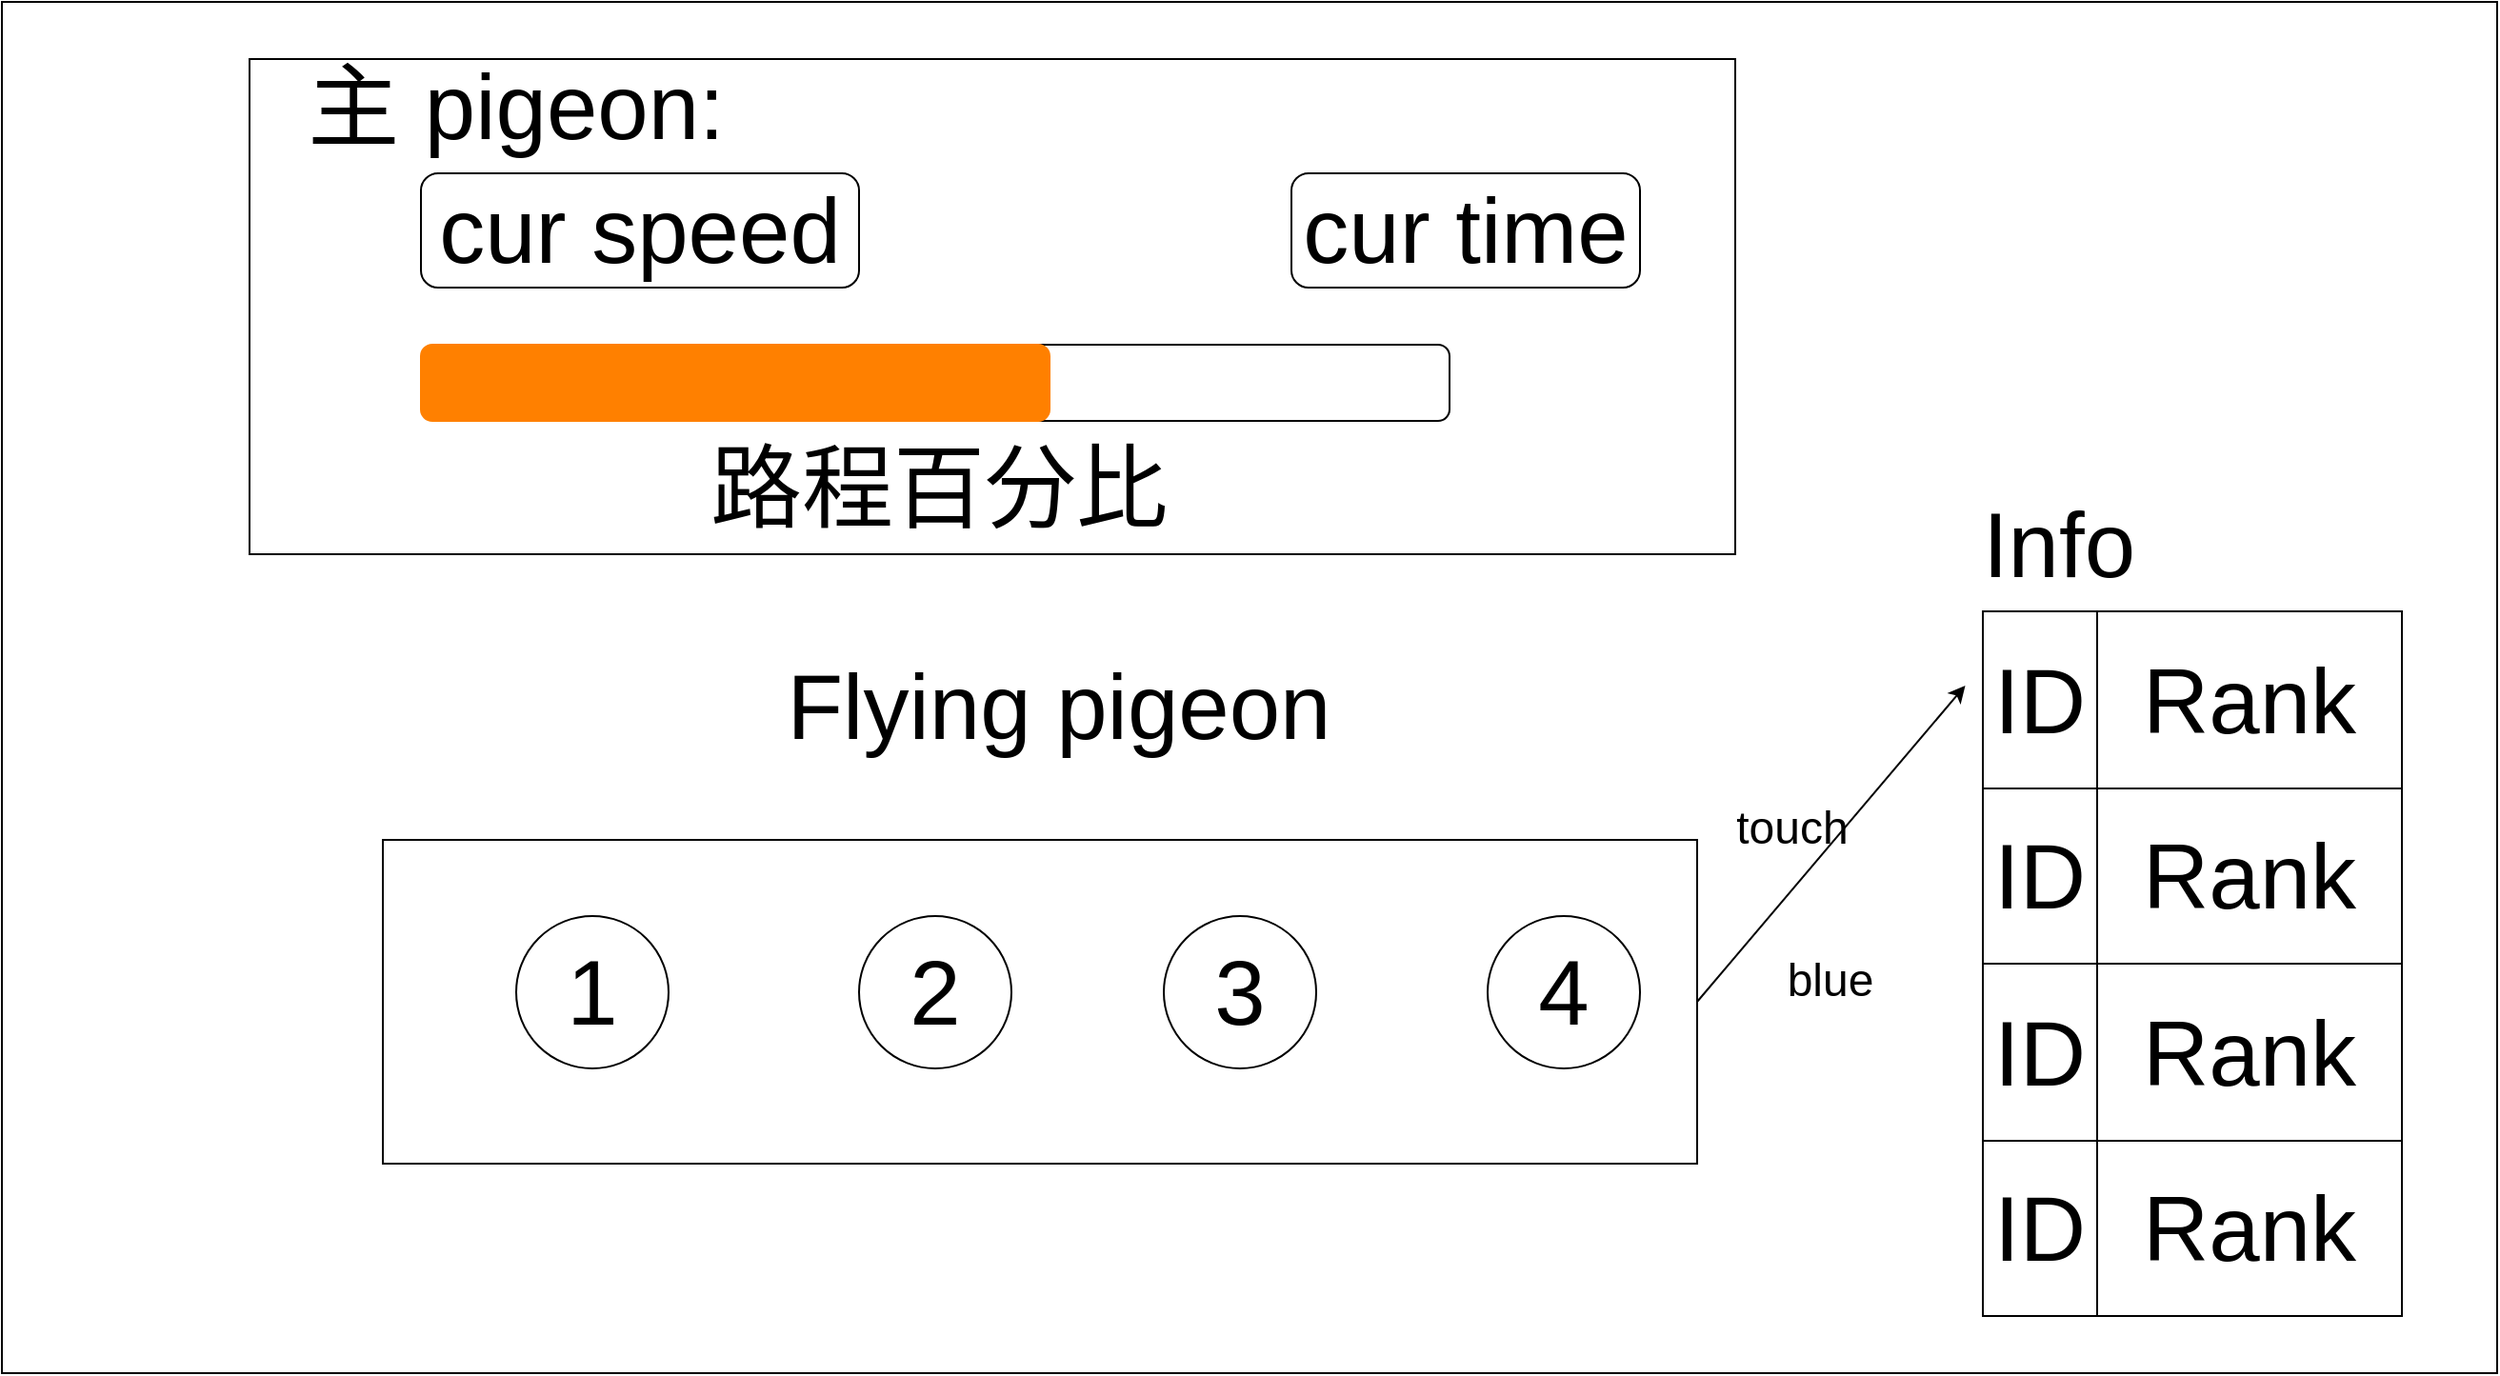<mxfile version="16.6.2" type="github">
  <diagram id="LMvz55lcDCbt3vumbWhR" name="Page-1">
    <mxGraphModel dx="1422" dy="800" grid="1" gridSize="10" guides="1" tooltips="1" connect="1" arrows="1" fold="1" page="1" pageScale="1" pageWidth="827" pageHeight="1169" math="0" shadow="0">
      <root>
        <mxCell id="0" />
        <mxCell id="1" parent="0" />
        <mxCell id="YmoFPeW2wvQSHdH2dssP-1" value="" style="rounded=0;whiteSpace=wrap;html=1;" vertex="1" parent="1">
          <mxGeometry x="30" y="10" width="1310" height="720" as="geometry" />
        </mxCell>
        <mxCell id="YmoFPeW2wvQSHdH2dssP-33" value="" style="rounded=0;whiteSpace=wrap;html=1;fontSize=48;" vertex="1" parent="1">
          <mxGeometry x="160" y="40" width="780" height="260" as="geometry" />
        </mxCell>
        <mxCell id="YmoFPeW2wvQSHdH2dssP-43" value="" style="rounded=1;whiteSpace=wrap;html=1;fontSize=48;strokeColor=#000000;" vertex="1" parent="1">
          <mxGeometry x="570" y="190" width="220" height="40" as="geometry" />
        </mxCell>
        <mxCell id="YmoFPeW2wvQSHdH2dssP-26" value="" style="rounded=0;whiteSpace=wrap;html=1;fontSize=48;" vertex="1" parent="1">
          <mxGeometry x="230" y="450" width="690" height="170" as="geometry" />
        </mxCell>
        <mxCell id="YmoFPeW2wvQSHdH2dssP-3" value="&lt;font style=&quot;font-size: 48px&quot;&gt;Flying pigeon&lt;/font&gt;" style="text;html=1;strokeColor=none;fillColor=none;align=center;verticalAlign=middle;whiteSpace=wrap;rounded=0;" vertex="1" parent="1">
          <mxGeometry x="400" y="300" width="370" height="160" as="geometry" />
        </mxCell>
        <mxCell id="YmoFPeW2wvQSHdH2dssP-5" value="" style="shape=table;startSize=0;container=1;collapsible=0;childLayout=tableLayout;fontSize=48;" vertex="1" parent="1">
          <mxGeometry x="1070" y="330" width="220" height="370" as="geometry" />
        </mxCell>
        <mxCell id="YmoFPeW2wvQSHdH2dssP-6" value="" style="shape=tableRow;horizontal=0;startSize=0;swimlaneHead=0;swimlaneBody=0;top=0;left=0;bottom=0;right=0;collapsible=0;dropTarget=0;fillColor=none;points=[[0,0.5],[1,0.5]];portConstraint=eastwest;fontSize=48;" vertex="1" parent="YmoFPeW2wvQSHdH2dssP-5">
          <mxGeometry width="220" height="93" as="geometry" />
        </mxCell>
        <mxCell id="YmoFPeW2wvQSHdH2dssP-7" value="ID" style="shape=partialRectangle;html=1;whiteSpace=wrap;connectable=0;overflow=hidden;fillColor=none;top=0;left=0;bottom=0;right=0;pointerEvents=1;fontSize=48;" vertex="1" parent="YmoFPeW2wvQSHdH2dssP-6">
          <mxGeometry width="60" height="93" as="geometry">
            <mxRectangle width="60" height="93" as="alternateBounds" />
          </mxGeometry>
        </mxCell>
        <mxCell id="YmoFPeW2wvQSHdH2dssP-8" value="Rank" style="shape=partialRectangle;html=1;whiteSpace=wrap;connectable=0;overflow=hidden;fillColor=none;top=0;left=0;bottom=0;right=0;pointerEvents=1;fontSize=48;" vertex="1" parent="YmoFPeW2wvQSHdH2dssP-6">
          <mxGeometry x="60" width="160" height="93" as="geometry">
            <mxRectangle width="160" height="93" as="alternateBounds" />
          </mxGeometry>
        </mxCell>
        <mxCell id="YmoFPeW2wvQSHdH2dssP-9" value="" style="shape=tableRow;horizontal=0;startSize=0;swimlaneHead=0;swimlaneBody=0;top=0;left=0;bottom=0;right=0;collapsible=0;dropTarget=0;fillColor=none;points=[[0,0.5],[1,0.5]];portConstraint=eastwest;fontSize=48;" vertex="1" parent="YmoFPeW2wvQSHdH2dssP-5">
          <mxGeometry y="93" width="220" height="92" as="geometry" />
        </mxCell>
        <mxCell id="YmoFPeW2wvQSHdH2dssP-10" value="ID" style="shape=partialRectangle;html=1;whiteSpace=wrap;connectable=0;overflow=hidden;fillColor=none;top=0;left=0;bottom=0;right=0;pointerEvents=1;fontSize=48;" vertex="1" parent="YmoFPeW2wvQSHdH2dssP-9">
          <mxGeometry width="60" height="92" as="geometry">
            <mxRectangle width="60" height="92" as="alternateBounds" />
          </mxGeometry>
        </mxCell>
        <mxCell id="YmoFPeW2wvQSHdH2dssP-11" value="Rank" style="shape=partialRectangle;html=1;whiteSpace=wrap;connectable=0;overflow=hidden;fillColor=none;top=0;left=0;bottom=0;right=0;pointerEvents=1;fontSize=48;" vertex="1" parent="YmoFPeW2wvQSHdH2dssP-9">
          <mxGeometry x="60" width="160" height="92" as="geometry">
            <mxRectangle width="160" height="92" as="alternateBounds" />
          </mxGeometry>
        </mxCell>
        <mxCell id="YmoFPeW2wvQSHdH2dssP-12" value="" style="shape=tableRow;horizontal=0;startSize=0;swimlaneHead=0;swimlaneBody=0;top=0;left=0;bottom=0;right=0;collapsible=0;dropTarget=0;fillColor=none;points=[[0,0.5],[1,0.5]];portConstraint=eastwest;fontSize=48;" vertex="1" parent="YmoFPeW2wvQSHdH2dssP-5">
          <mxGeometry y="185" width="220" height="93" as="geometry" />
        </mxCell>
        <mxCell id="YmoFPeW2wvQSHdH2dssP-13" value="ID" style="shape=partialRectangle;html=1;whiteSpace=wrap;connectable=0;overflow=hidden;fillColor=none;top=0;left=0;bottom=0;right=0;pointerEvents=1;fontSize=48;" vertex="1" parent="YmoFPeW2wvQSHdH2dssP-12">
          <mxGeometry width="60" height="93" as="geometry">
            <mxRectangle width="60" height="93" as="alternateBounds" />
          </mxGeometry>
        </mxCell>
        <mxCell id="YmoFPeW2wvQSHdH2dssP-14" value="Rank" style="shape=partialRectangle;html=1;whiteSpace=wrap;connectable=0;overflow=hidden;fillColor=none;top=0;left=0;bottom=0;right=0;pointerEvents=1;fontSize=48;" vertex="1" parent="YmoFPeW2wvQSHdH2dssP-12">
          <mxGeometry x="60" width="160" height="93" as="geometry">
            <mxRectangle width="160" height="93" as="alternateBounds" />
          </mxGeometry>
        </mxCell>
        <mxCell id="YmoFPeW2wvQSHdH2dssP-15" value="" style="shape=tableRow;horizontal=0;startSize=0;swimlaneHead=0;swimlaneBody=0;top=0;left=0;bottom=0;right=0;collapsible=0;dropTarget=0;fillColor=none;points=[[0,0.5],[1,0.5]];portConstraint=eastwest;fontSize=48;" vertex="1" parent="YmoFPeW2wvQSHdH2dssP-5">
          <mxGeometry y="278" width="220" height="92" as="geometry" />
        </mxCell>
        <mxCell id="YmoFPeW2wvQSHdH2dssP-16" value="ID" style="shape=partialRectangle;html=1;whiteSpace=wrap;connectable=0;overflow=hidden;fillColor=none;top=0;left=0;bottom=0;right=0;pointerEvents=1;fontSize=48;" vertex="1" parent="YmoFPeW2wvQSHdH2dssP-15">
          <mxGeometry width="60" height="92" as="geometry">
            <mxRectangle width="60" height="92" as="alternateBounds" />
          </mxGeometry>
        </mxCell>
        <mxCell id="YmoFPeW2wvQSHdH2dssP-17" value="Rank" style="shape=partialRectangle;html=1;whiteSpace=wrap;connectable=0;overflow=hidden;fillColor=none;top=0;left=0;bottom=0;right=0;pointerEvents=1;fontSize=48;" vertex="1" parent="YmoFPeW2wvQSHdH2dssP-15">
          <mxGeometry x="60" width="160" height="92" as="geometry">
            <mxRectangle width="160" height="92" as="alternateBounds" />
          </mxGeometry>
        </mxCell>
        <mxCell id="YmoFPeW2wvQSHdH2dssP-19" value="1" style="ellipse;whiteSpace=wrap;html=1;aspect=fixed;fontSize=48;" vertex="1" parent="1">
          <mxGeometry x="300" y="490" width="80" height="80" as="geometry" />
        </mxCell>
        <mxCell id="YmoFPeW2wvQSHdH2dssP-20" value="2" style="ellipse;whiteSpace=wrap;html=1;aspect=fixed;fontSize=48;" vertex="1" parent="1">
          <mxGeometry x="480" y="490" width="80" height="80" as="geometry" />
        </mxCell>
        <mxCell id="YmoFPeW2wvQSHdH2dssP-21" value="3" style="ellipse;whiteSpace=wrap;html=1;aspect=fixed;fontSize=48;" vertex="1" parent="1">
          <mxGeometry x="640" y="490" width="80" height="80" as="geometry" />
        </mxCell>
        <mxCell id="YmoFPeW2wvQSHdH2dssP-22" value="4" style="ellipse;whiteSpace=wrap;html=1;aspect=fixed;fontSize=48;" vertex="1" parent="1">
          <mxGeometry x="810" y="490" width="80" height="80" as="geometry" />
        </mxCell>
        <mxCell id="YmoFPeW2wvQSHdH2dssP-23" value="Info" style="text;html=1;strokeColor=none;fillColor=none;align=center;verticalAlign=middle;whiteSpace=wrap;rounded=0;fontSize=48;" vertex="1" parent="1">
          <mxGeometry x="1080" y="280" width="60" height="30" as="geometry" />
        </mxCell>
        <mxCell id="YmoFPeW2wvQSHdH2dssP-27" value="" style="endArrow=classic;html=1;rounded=0;fontSize=48;exitX=1;exitY=0.5;exitDx=0;exitDy=0;entryX=-0.042;entryY=0.419;entryDx=0;entryDy=0;entryPerimeter=0;" edge="1" parent="1" source="YmoFPeW2wvQSHdH2dssP-26" target="YmoFPeW2wvQSHdH2dssP-6">
          <mxGeometry width="50" height="50" relative="1" as="geometry">
            <mxPoint x="620" y="470" as="sourcePoint" />
            <mxPoint x="670" y="420" as="targetPoint" />
          </mxGeometry>
        </mxCell>
        <mxCell id="YmoFPeW2wvQSHdH2dssP-28" value="&lt;font style=&quot;font-size: 24px&quot;&gt;touch&lt;/font&gt;" style="text;html=1;strokeColor=none;fillColor=none;align=center;verticalAlign=middle;whiteSpace=wrap;rounded=0;fontSize=48;" vertex="1" parent="1">
          <mxGeometry x="940" y="420" width="60" height="30" as="geometry" />
        </mxCell>
        <mxCell id="YmoFPeW2wvQSHdH2dssP-29" value="&lt;font style=&quot;font-size: 24px&quot;&gt;blue&lt;/font&gt;" style="text;html=1;strokeColor=none;fillColor=none;align=center;verticalAlign=middle;whiteSpace=wrap;rounded=0;fontSize=48;" vertex="1" parent="1">
          <mxGeometry x="960" y="500" width="60" height="30" as="geometry" />
        </mxCell>
        <mxCell id="YmoFPeW2wvQSHdH2dssP-34" value="主 pigeon:" style="text;html=1;strokeColor=none;fillColor=none;align=center;verticalAlign=middle;whiteSpace=wrap;rounded=0;fontSize=48;" vertex="1" parent="1">
          <mxGeometry x="150" y="50" width="300" height="30" as="geometry" />
        </mxCell>
        <mxCell id="YmoFPeW2wvQSHdH2dssP-37" value="&lt;span&gt;cur speed&lt;/span&gt;" style="rounded=1;whiteSpace=wrap;html=1;fontSize=48;" vertex="1" parent="1">
          <mxGeometry x="250" y="100" width="230" height="60" as="geometry" />
        </mxCell>
        <mxCell id="YmoFPeW2wvQSHdH2dssP-38" value="cur time" style="rounded=1;whiteSpace=wrap;html=1;fontSize=48;" vertex="1" parent="1">
          <mxGeometry x="707" y="100" width="183" height="60" as="geometry" />
        </mxCell>
        <mxCell id="YmoFPeW2wvQSHdH2dssP-41" value="" style="rounded=1;whiteSpace=wrap;html=1;fontSize=48;fillColor=#FF8000;strokeColor=#FF8000;" vertex="1" parent="1">
          <mxGeometry x="250" y="190" width="330" height="40" as="geometry" />
        </mxCell>
        <mxCell id="YmoFPeW2wvQSHdH2dssP-44" value="路程百分比" style="text;html=1;strokeColor=none;fillColor=none;align=center;verticalAlign=middle;whiteSpace=wrap;rounded=0;fontSize=48;" vertex="1" parent="1">
          <mxGeometry x="337" y="250" width="370" height="30" as="geometry" />
        </mxCell>
      </root>
    </mxGraphModel>
  </diagram>
</mxfile>
